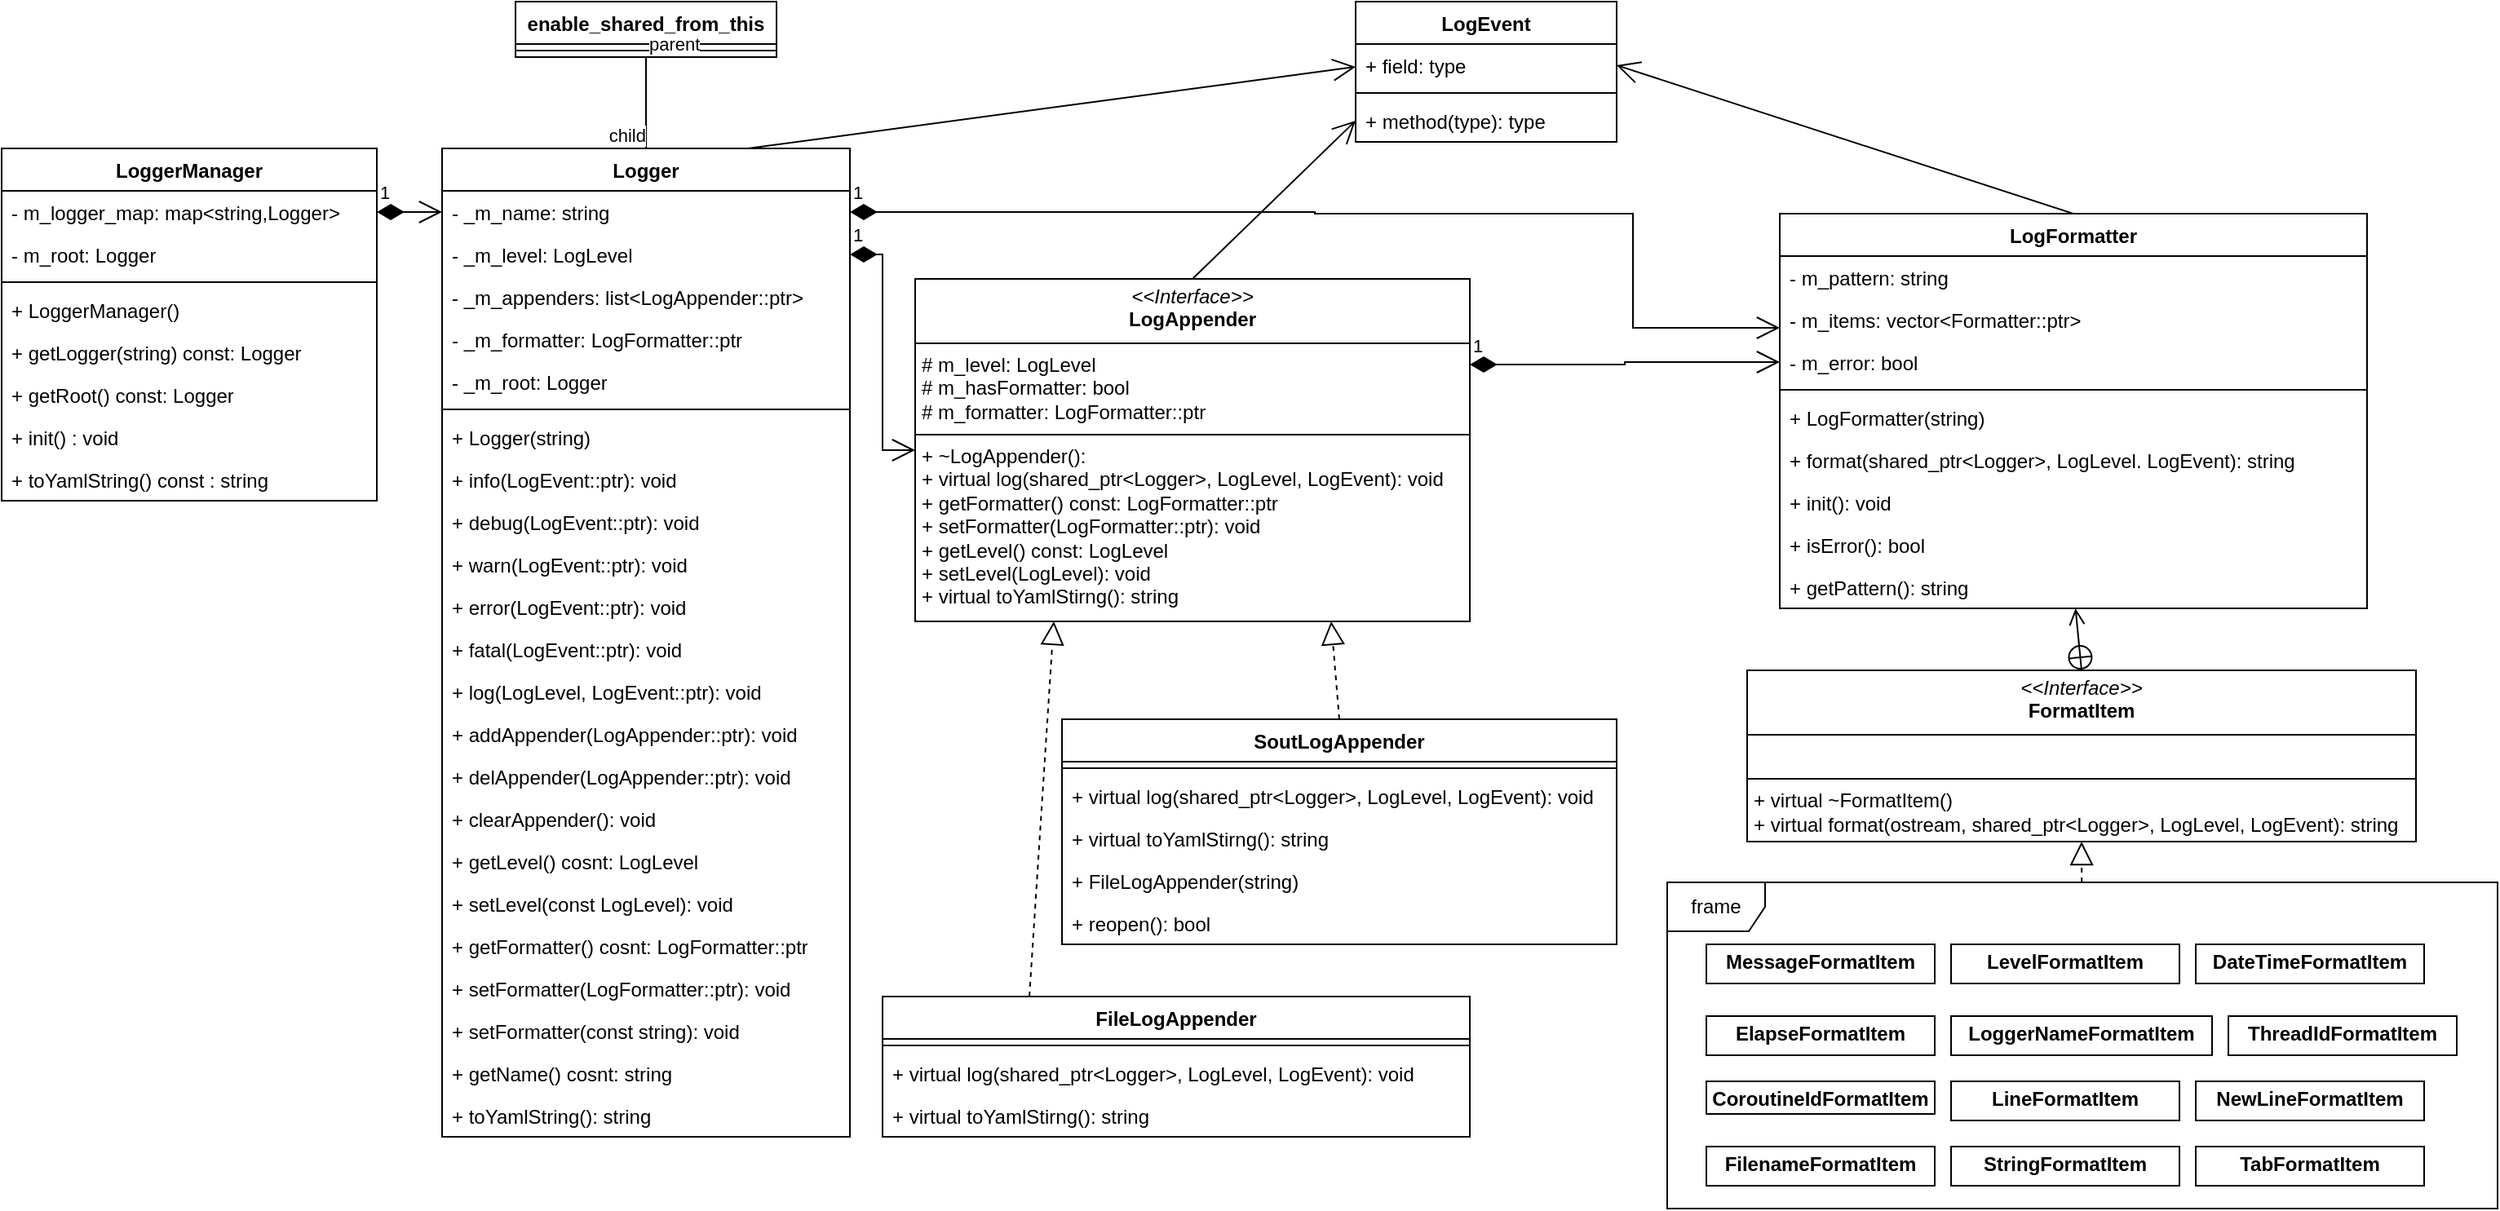 <mxfile version="28.0.6">
  <diagram name="第 1 页" id="QuHLUMBu1wwXewgLI71q">
    <mxGraphModel dx="1818" dy="2302" grid="1" gridSize="10" guides="1" tooltips="1" connect="1" arrows="1" fold="1" page="1" pageScale="1" pageWidth="827" pageHeight="1169" math="0" shadow="0">
      <root>
        <mxCell id="0" />
        <mxCell id="1" parent="0" />
        <mxCell id="FI6vv4m0nz-Lc1NFdJnR-1" value="LoggerManager" style="swimlane;fontStyle=1;align=center;verticalAlign=top;childLayout=stackLayout;horizontal=1;startSize=26;horizontalStack=0;resizeParent=1;resizeParentMax=0;resizeLast=0;collapsible=1;marginBottom=0;whiteSpace=wrap;html=1;" vertex="1" parent="1">
          <mxGeometry x="220" y="40" width="230" height="216" as="geometry" />
        </mxCell>
        <mxCell id="FI6vv4m0nz-Lc1NFdJnR-2" value="- m_logger_map: map&amp;lt;string,Logger&amp;gt;" style="text;strokeColor=none;fillColor=none;align=left;verticalAlign=top;spacingLeft=4;spacingRight=4;overflow=hidden;rotatable=0;points=[[0,0.5],[1,0.5]];portConstraint=eastwest;whiteSpace=wrap;html=1;" vertex="1" parent="FI6vv4m0nz-Lc1NFdJnR-1">
          <mxGeometry y="26" width="230" height="26" as="geometry" />
        </mxCell>
        <mxCell id="FI6vv4m0nz-Lc1NFdJnR-6" value="- m_root: Logger" style="text;strokeColor=none;fillColor=none;align=left;verticalAlign=top;spacingLeft=4;spacingRight=4;overflow=hidden;rotatable=0;points=[[0,0.5],[1,0.5]];portConstraint=eastwest;whiteSpace=wrap;html=1;" vertex="1" parent="FI6vv4m0nz-Lc1NFdJnR-1">
          <mxGeometry y="52" width="230" height="26" as="geometry" />
        </mxCell>
        <mxCell id="FI6vv4m0nz-Lc1NFdJnR-3" value="" style="line;strokeWidth=1;fillColor=none;align=left;verticalAlign=middle;spacingTop=-1;spacingLeft=3;spacingRight=3;rotatable=0;labelPosition=right;points=[];portConstraint=eastwest;strokeColor=inherit;" vertex="1" parent="FI6vv4m0nz-Lc1NFdJnR-1">
          <mxGeometry y="78" width="230" height="8" as="geometry" />
        </mxCell>
        <mxCell id="FI6vv4m0nz-Lc1NFdJnR-7" value="+ LoggerManager()" style="text;strokeColor=none;fillColor=none;align=left;verticalAlign=top;spacingLeft=4;spacingRight=4;overflow=hidden;rotatable=0;points=[[0,0.5],[1,0.5]];portConstraint=eastwest;whiteSpace=wrap;html=1;" vertex="1" parent="FI6vv4m0nz-Lc1NFdJnR-1">
          <mxGeometry y="86" width="230" height="26" as="geometry" />
        </mxCell>
        <mxCell id="FI6vv4m0nz-Lc1NFdJnR-8" value="+ getLogger(string) const: Logger" style="text;strokeColor=none;fillColor=none;align=left;verticalAlign=top;spacingLeft=4;spacingRight=4;overflow=hidden;rotatable=0;points=[[0,0.5],[1,0.5]];portConstraint=eastwest;whiteSpace=wrap;html=1;" vertex="1" parent="FI6vv4m0nz-Lc1NFdJnR-1">
          <mxGeometry y="112" width="230" height="26" as="geometry" />
        </mxCell>
        <mxCell id="FI6vv4m0nz-Lc1NFdJnR-9" value="+ getRoot() const: Logger" style="text;strokeColor=none;fillColor=none;align=left;verticalAlign=top;spacingLeft=4;spacingRight=4;overflow=hidden;rotatable=0;points=[[0,0.5],[1,0.5]];portConstraint=eastwest;whiteSpace=wrap;html=1;" vertex="1" parent="FI6vv4m0nz-Lc1NFdJnR-1">
          <mxGeometry y="138" width="230" height="26" as="geometry" />
        </mxCell>
        <mxCell id="FI6vv4m0nz-Lc1NFdJnR-10" value="+ init() : void" style="text;strokeColor=none;fillColor=none;align=left;verticalAlign=top;spacingLeft=4;spacingRight=4;overflow=hidden;rotatable=0;points=[[0,0.5],[1,0.5]];portConstraint=eastwest;whiteSpace=wrap;html=1;" vertex="1" parent="FI6vv4m0nz-Lc1NFdJnR-1">
          <mxGeometry y="164" width="230" height="26" as="geometry" />
        </mxCell>
        <mxCell id="FI6vv4m0nz-Lc1NFdJnR-4" value="+ toYamlString() const : string" style="text;strokeColor=none;fillColor=none;align=left;verticalAlign=top;spacingLeft=4;spacingRight=4;overflow=hidden;rotatable=0;points=[[0,0.5],[1,0.5]];portConstraint=eastwest;whiteSpace=wrap;html=1;" vertex="1" parent="FI6vv4m0nz-Lc1NFdJnR-1">
          <mxGeometry y="190" width="230" height="26" as="geometry" />
        </mxCell>
        <mxCell id="FI6vv4m0nz-Lc1NFdJnR-11" value="Logger" style="swimlane;fontStyle=1;align=center;verticalAlign=top;childLayout=stackLayout;horizontal=1;startSize=26;horizontalStack=0;resizeParent=1;resizeParentMax=0;resizeLast=0;collapsible=1;marginBottom=0;whiteSpace=wrap;html=1;" vertex="1" parent="1">
          <mxGeometry x="490" y="40" width="250" height="606" as="geometry" />
        </mxCell>
        <mxCell id="FI6vv4m0nz-Lc1NFdJnR-12" value="- _m_name: string" style="text;strokeColor=none;fillColor=none;align=left;verticalAlign=top;spacingLeft=4;spacingRight=4;overflow=hidden;rotatable=0;points=[[0,0.5],[1,0.5]];portConstraint=eastwest;whiteSpace=wrap;html=1;" vertex="1" parent="FI6vv4m0nz-Lc1NFdJnR-11">
          <mxGeometry y="26" width="250" height="26" as="geometry" />
        </mxCell>
        <mxCell id="FI6vv4m0nz-Lc1NFdJnR-39" value="- _m_level: LogLevel" style="text;strokeColor=none;fillColor=none;align=left;verticalAlign=top;spacingLeft=4;spacingRight=4;overflow=hidden;rotatable=0;points=[[0,0.5],[1,0.5]];portConstraint=eastwest;whiteSpace=wrap;html=1;" vertex="1" parent="FI6vv4m0nz-Lc1NFdJnR-11">
          <mxGeometry y="52" width="250" height="26" as="geometry" />
        </mxCell>
        <mxCell id="FI6vv4m0nz-Lc1NFdJnR-40" value="- _m_appenders: list&amp;lt;LogAppender::ptr&amp;gt;" style="text;strokeColor=none;fillColor=none;align=left;verticalAlign=top;spacingLeft=4;spacingRight=4;overflow=hidden;rotatable=0;points=[[0,0.5],[1,0.5]];portConstraint=eastwest;whiteSpace=wrap;html=1;" vertex="1" parent="FI6vv4m0nz-Lc1NFdJnR-11">
          <mxGeometry y="78" width="250" height="26" as="geometry" />
        </mxCell>
        <mxCell id="FI6vv4m0nz-Lc1NFdJnR-41" value="- _m_formatter: LogFormatter::ptr" style="text;strokeColor=none;fillColor=none;align=left;verticalAlign=top;spacingLeft=4;spacingRight=4;overflow=hidden;rotatable=0;points=[[0,0.5],[1,0.5]];portConstraint=eastwest;whiteSpace=wrap;html=1;" vertex="1" parent="FI6vv4m0nz-Lc1NFdJnR-11">
          <mxGeometry y="104" width="250" height="26" as="geometry" />
        </mxCell>
        <mxCell id="FI6vv4m0nz-Lc1NFdJnR-42" value="- _m_root: Logger" style="text;strokeColor=none;fillColor=none;align=left;verticalAlign=top;spacingLeft=4;spacingRight=4;overflow=hidden;rotatable=0;points=[[0,0.5],[1,0.5]];portConstraint=eastwest;whiteSpace=wrap;html=1;" vertex="1" parent="FI6vv4m0nz-Lc1NFdJnR-11">
          <mxGeometry y="130" width="250" height="26" as="geometry" />
        </mxCell>
        <mxCell id="FI6vv4m0nz-Lc1NFdJnR-13" value="" style="line;strokeWidth=1;fillColor=none;align=left;verticalAlign=middle;spacingTop=-1;spacingLeft=3;spacingRight=3;rotatable=0;labelPosition=right;points=[];portConstraint=eastwest;strokeColor=inherit;" vertex="1" parent="FI6vv4m0nz-Lc1NFdJnR-11">
          <mxGeometry y="156" width="250" height="8" as="geometry" />
        </mxCell>
        <mxCell id="FI6vv4m0nz-Lc1NFdJnR-14" value="+ Logger(string)" style="text;strokeColor=none;fillColor=none;align=left;verticalAlign=top;spacingLeft=4;spacingRight=4;overflow=hidden;rotatable=0;points=[[0,0.5],[1,0.5]];portConstraint=eastwest;whiteSpace=wrap;html=1;" vertex="1" parent="FI6vv4m0nz-Lc1NFdJnR-11">
          <mxGeometry y="164" width="250" height="26" as="geometry" />
        </mxCell>
        <mxCell id="FI6vv4m0nz-Lc1NFdJnR-45" value="+ info(LogEvent::ptr): void" style="text;strokeColor=none;fillColor=none;align=left;verticalAlign=top;spacingLeft=4;spacingRight=4;overflow=hidden;rotatable=0;points=[[0,0.5],[1,0.5]];portConstraint=eastwest;whiteSpace=wrap;html=1;" vertex="1" parent="FI6vv4m0nz-Lc1NFdJnR-11">
          <mxGeometry y="190" width="250" height="26" as="geometry" />
        </mxCell>
        <mxCell id="FI6vv4m0nz-Lc1NFdJnR-46" value="+ debug(LogEvent::ptr): void" style="text;strokeColor=none;fillColor=none;align=left;verticalAlign=top;spacingLeft=4;spacingRight=4;overflow=hidden;rotatable=0;points=[[0,0.5],[1,0.5]];portConstraint=eastwest;whiteSpace=wrap;html=1;" vertex="1" parent="FI6vv4m0nz-Lc1NFdJnR-11">
          <mxGeometry y="216" width="250" height="26" as="geometry" />
        </mxCell>
        <mxCell id="FI6vv4m0nz-Lc1NFdJnR-47" value="+ warn(LogEvent::ptr): void" style="text;strokeColor=none;fillColor=none;align=left;verticalAlign=top;spacingLeft=4;spacingRight=4;overflow=hidden;rotatable=0;points=[[0,0.5],[1,0.5]];portConstraint=eastwest;whiteSpace=wrap;html=1;" vertex="1" parent="FI6vv4m0nz-Lc1NFdJnR-11">
          <mxGeometry y="242" width="250" height="26" as="geometry" />
        </mxCell>
        <mxCell id="FI6vv4m0nz-Lc1NFdJnR-48" value="+ error(LogEvent::ptr): void" style="text;strokeColor=none;fillColor=none;align=left;verticalAlign=top;spacingLeft=4;spacingRight=4;overflow=hidden;rotatable=0;points=[[0,0.5],[1,0.5]];portConstraint=eastwest;whiteSpace=wrap;html=1;" vertex="1" parent="FI6vv4m0nz-Lc1NFdJnR-11">
          <mxGeometry y="268" width="250" height="26" as="geometry" />
        </mxCell>
        <mxCell id="FI6vv4m0nz-Lc1NFdJnR-49" value="+ fatal(LogEvent::ptr): void" style="text;strokeColor=none;fillColor=none;align=left;verticalAlign=top;spacingLeft=4;spacingRight=4;overflow=hidden;rotatable=0;points=[[0,0.5],[1,0.5]];portConstraint=eastwest;whiteSpace=wrap;html=1;" vertex="1" parent="FI6vv4m0nz-Lc1NFdJnR-11">
          <mxGeometry y="294" width="250" height="26" as="geometry" />
        </mxCell>
        <mxCell id="FI6vv4m0nz-Lc1NFdJnR-59" value="+ log(LogLevel, LogEvent::ptr): void" style="text;strokeColor=none;fillColor=none;align=left;verticalAlign=top;spacingLeft=4;spacingRight=4;overflow=hidden;rotatable=0;points=[[0,0.5],[1,0.5]];portConstraint=eastwest;whiteSpace=wrap;html=1;" vertex="1" parent="FI6vv4m0nz-Lc1NFdJnR-11">
          <mxGeometry y="320" width="250" height="26" as="geometry" />
        </mxCell>
        <mxCell id="FI6vv4m0nz-Lc1NFdJnR-50" value="+ addAppender(LogAppender::ptr): void" style="text;strokeColor=none;fillColor=none;align=left;verticalAlign=top;spacingLeft=4;spacingRight=4;overflow=hidden;rotatable=0;points=[[0,0.5],[1,0.5]];portConstraint=eastwest;whiteSpace=wrap;html=1;" vertex="1" parent="FI6vv4m0nz-Lc1NFdJnR-11">
          <mxGeometry y="346" width="250" height="26" as="geometry" />
        </mxCell>
        <mxCell id="FI6vv4m0nz-Lc1NFdJnR-51" value="+ delAppender(LogAppender::ptr): void" style="text;strokeColor=none;fillColor=none;align=left;verticalAlign=top;spacingLeft=4;spacingRight=4;overflow=hidden;rotatable=0;points=[[0,0.5],[1,0.5]];portConstraint=eastwest;whiteSpace=wrap;html=1;" vertex="1" parent="FI6vv4m0nz-Lc1NFdJnR-11">
          <mxGeometry y="372" width="250" height="26" as="geometry" />
        </mxCell>
        <mxCell id="FI6vv4m0nz-Lc1NFdJnR-52" value="+ clearAppender(): void" style="text;strokeColor=none;fillColor=none;align=left;verticalAlign=top;spacingLeft=4;spacingRight=4;overflow=hidden;rotatable=0;points=[[0,0.5],[1,0.5]];portConstraint=eastwest;whiteSpace=wrap;html=1;" vertex="1" parent="FI6vv4m0nz-Lc1NFdJnR-11">
          <mxGeometry y="398" width="250" height="26" as="geometry" />
        </mxCell>
        <mxCell id="FI6vv4m0nz-Lc1NFdJnR-53" value="+ getLevel() cosnt: LogLevel" style="text;strokeColor=none;fillColor=none;align=left;verticalAlign=top;spacingLeft=4;spacingRight=4;overflow=hidden;rotatable=0;points=[[0,0.5],[1,0.5]];portConstraint=eastwest;whiteSpace=wrap;html=1;" vertex="1" parent="FI6vv4m0nz-Lc1NFdJnR-11">
          <mxGeometry y="424" width="250" height="26" as="geometry" />
        </mxCell>
        <mxCell id="FI6vv4m0nz-Lc1NFdJnR-54" value="+ setLevel(const LogLevel): void" style="text;strokeColor=none;fillColor=none;align=left;verticalAlign=top;spacingLeft=4;spacingRight=4;overflow=hidden;rotatable=0;points=[[0,0.5],[1,0.5]];portConstraint=eastwest;whiteSpace=wrap;html=1;" vertex="1" parent="FI6vv4m0nz-Lc1NFdJnR-11">
          <mxGeometry y="450" width="250" height="26" as="geometry" />
        </mxCell>
        <mxCell id="FI6vv4m0nz-Lc1NFdJnR-55" value="+ getFormatter() cosnt: LogFormatter::ptr" style="text;strokeColor=none;fillColor=none;align=left;verticalAlign=top;spacingLeft=4;spacingRight=4;overflow=hidden;rotatable=0;points=[[0,0.5],[1,0.5]];portConstraint=eastwest;whiteSpace=wrap;html=1;" vertex="1" parent="FI6vv4m0nz-Lc1NFdJnR-11">
          <mxGeometry y="476" width="250" height="26" as="geometry" />
        </mxCell>
        <mxCell id="FI6vv4m0nz-Lc1NFdJnR-56" value="+ setFormatter(LogFormatter::ptr): void" style="text;strokeColor=none;fillColor=none;align=left;verticalAlign=top;spacingLeft=4;spacingRight=4;overflow=hidden;rotatable=0;points=[[0,0.5],[1,0.5]];portConstraint=eastwest;whiteSpace=wrap;html=1;" vertex="1" parent="FI6vv4m0nz-Lc1NFdJnR-11">
          <mxGeometry y="502" width="250" height="26" as="geometry" />
        </mxCell>
        <mxCell id="FI6vv4m0nz-Lc1NFdJnR-57" value="+ setFormatter(const string): void" style="text;strokeColor=none;fillColor=none;align=left;verticalAlign=top;spacingLeft=4;spacingRight=4;overflow=hidden;rotatable=0;points=[[0,0.5],[1,0.5]];portConstraint=eastwest;whiteSpace=wrap;html=1;" vertex="1" parent="FI6vv4m0nz-Lc1NFdJnR-11">
          <mxGeometry y="528" width="250" height="26" as="geometry" />
        </mxCell>
        <mxCell id="FI6vv4m0nz-Lc1NFdJnR-58" value="+ getName() cosnt: string" style="text;strokeColor=none;fillColor=none;align=left;verticalAlign=top;spacingLeft=4;spacingRight=4;overflow=hidden;rotatable=0;points=[[0,0.5],[1,0.5]];portConstraint=eastwest;whiteSpace=wrap;html=1;" vertex="1" parent="FI6vv4m0nz-Lc1NFdJnR-11">
          <mxGeometry y="554" width="250" height="26" as="geometry" />
        </mxCell>
        <mxCell id="FI6vv4m0nz-Lc1NFdJnR-60" value="+ toYamlString(): string" style="text;strokeColor=none;fillColor=none;align=left;verticalAlign=top;spacingLeft=4;spacingRight=4;overflow=hidden;rotatable=0;points=[[0,0.5],[1,0.5]];portConstraint=eastwest;whiteSpace=wrap;html=1;" vertex="1" parent="FI6vv4m0nz-Lc1NFdJnR-11">
          <mxGeometry y="580" width="250" height="26" as="geometry" />
        </mxCell>
        <mxCell id="FI6vv4m0nz-Lc1NFdJnR-24" value="LogFormatter" style="swimlane;fontStyle=1;align=center;verticalAlign=top;childLayout=stackLayout;horizontal=1;startSize=26;horizontalStack=0;resizeParent=1;resizeParentMax=0;resizeLast=0;collapsible=1;marginBottom=0;whiteSpace=wrap;html=1;" vertex="1" parent="1">
          <mxGeometry x="1310" y="80" width="360" height="242" as="geometry" />
        </mxCell>
        <mxCell id="FI6vv4m0nz-Lc1NFdJnR-25" value="- m_pattern: string" style="text;strokeColor=none;fillColor=none;align=left;verticalAlign=top;spacingLeft=4;spacingRight=4;overflow=hidden;rotatable=0;points=[[0,0.5],[1,0.5]];portConstraint=eastwest;whiteSpace=wrap;html=1;" vertex="1" parent="FI6vv4m0nz-Lc1NFdJnR-24">
          <mxGeometry y="26" width="360" height="26" as="geometry" />
        </mxCell>
        <mxCell id="FI6vv4m0nz-Lc1NFdJnR-116" value="- m_items: vector&amp;lt;Formatter::ptr&amp;gt;" style="text;strokeColor=none;fillColor=none;align=left;verticalAlign=top;spacingLeft=4;spacingRight=4;overflow=hidden;rotatable=0;points=[[0,0.5],[1,0.5]];portConstraint=eastwest;whiteSpace=wrap;html=1;" vertex="1" parent="FI6vv4m0nz-Lc1NFdJnR-24">
          <mxGeometry y="52" width="360" height="26" as="geometry" />
        </mxCell>
        <mxCell id="FI6vv4m0nz-Lc1NFdJnR-117" value="- m_error: bool" style="text;strokeColor=none;fillColor=none;align=left;verticalAlign=top;spacingLeft=4;spacingRight=4;overflow=hidden;rotatable=0;points=[[0,0.5],[1,0.5]];portConstraint=eastwest;whiteSpace=wrap;html=1;" vertex="1" parent="FI6vv4m0nz-Lc1NFdJnR-24">
          <mxGeometry y="78" width="360" height="26" as="geometry" />
        </mxCell>
        <mxCell id="FI6vv4m0nz-Lc1NFdJnR-26" value="" style="line;strokeWidth=1;fillColor=none;align=left;verticalAlign=middle;spacingTop=-1;spacingLeft=3;spacingRight=3;rotatable=0;labelPosition=right;points=[];portConstraint=eastwest;strokeColor=inherit;" vertex="1" parent="FI6vv4m0nz-Lc1NFdJnR-24">
          <mxGeometry y="104" width="360" height="8" as="geometry" />
        </mxCell>
        <mxCell id="FI6vv4m0nz-Lc1NFdJnR-27" value="+ LogFormatter(string)" style="text;strokeColor=none;fillColor=none;align=left;verticalAlign=top;spacingLeft=4;spacingRight=4;overflow=hidden;rotatable=0;points=[[0,0.5],[1,0.5]];portConstraint=eastwest;whiteSpace=wrap;html=1;" vertex="1" parent="FI6vv4m0nz-Lc1NFdJnR-24">
          <mxGeometry y="112" width="360" height="26" as="geometry" />
        </mxCell>
        <mxCell id="FI6vv4m0nz-Lc1NFdJnR-118" value="+ format(shared_ptr&amp;lt;Logger&amp;gt;, LogLevel. LogEvent): string" style="text;strokeColor=none;fillColor=none;align=left;verticalAlign=top;spacingLeft=4;spacingRight=4;overflow=hidden;rotatable=0;points=[[0,0.5],[1,0.5]];portConstraint=eastwest;whiteSpace=wrap;html=1;" vertex="1" parent="FI6vv4m0nz-Lc1NFdJnR-24">
          <mxGeometry y="138" width="360" height="26" as="geometry" />
        </mxCell>
        <mxCell id="FI6vv4m0nz-Lc1NFdJnR-119" value="+ init(): void" style="text;strokeColor=none;fillColor=none;align=left;verticalAlign=top;spacingLeft=4;spacingRight=4;overflow=hidden;rotatable=0;points=[[0,0.5],[1,0.5]];portConstraint=eastwest;whiteSpace=wrap;html=1;" vertex="1" parent="FI6vv4m0nz-Lc1NFdJnR-24">
          <mxGeometry y="164" width="360" height="26" as="geometry" />
        </mxCell>
        <mxCell id="FI6vv4m0nz-Lc1NFdJnR-120" value="+ isError(): bool" style="text;strokeColor=none;fillColor=none;align=left;verticalAlign=top;spacingLeft=4;spacingRight=4;overflow=hidden;rotatable=0;points=[[0,0.5],[1,0.5]];portConstraint=eastwest;whiteSpace=wrap;html=1;" vertex="1" parent="FI6vv4m0nz-Lc1NFdJnR-24">
          <mxGeometry y="190" width="360" height="26" as="geometry" />
        </mxCell>
        <mxCell id="FI6vv4m0nz-Lc1NFdJnR-121" value="+ getPattern(): string" style="text;strokeColor=none;fillColor=none;align=left;verticalAlign=top;spacingLeft=4;spacingRight=4;overflow=hidden;rotatable=0;points=[[0,0.5],[1,0.5]];portConstraint=eastwest;whiteSpace=wrap;html=1;" vertex="1" parent="FI6vv4m0nz-Lc1NFdJnR-24">
          <mxGeometry y="216" width="360" height="26" as="geometry" />
        </mxCell>
        <mxCell id="FI6vv4m0nz-Lc1NFdJnR-32" value="enable_shared_from_this" style="swimlane;fontStyle=1;align=center;verticalAlign=top;childLayout=stackLayout;horizontal=1;startSize=26;horizontalStack=0;resizeParent=1;resizeParentMax=0;resizeLast=0;collapsible=1;marginBottom=0;whiteSpace=wrap;html=1;" vertex="1" parent="1">
          <mxGeometry x="535" y="-50" width="160" height="34" as="geometry" />
        </mxCell>
        <mxCell id="FI6vv4m0nz-Lc1NFdJnR-34" value="" style="line;strokeWidth=1;fillColor=none;align=left;verticalAlign=middle;spacingTop=-1;spacingLeft=3;spacingRight=3;rotatable=0;labelPosition=right;points=[];portConstraint=eastwest;strokeColor=inherit;" vertex="1" parent="FI6vv4m0nz-Lc1NFdJnR-32">
          <mxGeometry y="26" width="160" height="8" as="geometry" />
        </mxCell>
        <mxCell id="FI6vv4m0nz-Lc1NFdJnR-36" value="" style="endArrow=none;html=1;edgeStyle=orthogonalEdgeStyle;rounded=0;entryX=0.5;entryY=0;entryDx=0;entryDy=0;exitX=0.5;exitY=1;exitDx=0;exitDy=0;" edge="1" parent="1" source="FI6vv4m0nz-Lc1NFdJnR-32" target="FI6vv4m0nz-Lc1NFdJnR-11">
          <mxGeometry relative="1" as="geometry">
            <mxPoint x="560" y="10" as="sourcePoint" />
            <mxPoint x="720" y="10" as="targetPoint" />
          </mxGeometry>
        </mxCell>
        <mxCell id="FI6vv4m0nz-Lc1NFdJnR-37" value="parent" style="edgeLabel;resizable=0;html=1;align=left;verticalAlign=bottom;" connectable="0" vertex="1" parent="FI6vv4m0nz-Lc1NFdJnR-36">
          <mxGeometry x="-1" relative="1" as="geometry" />
        </mxCell>
        <mxCell id="FI6vv4m0nz-Lc1NFdJnR-38" value="child" style="edgeLabel;resizable=0;html=1;align=right;verticalAlign=bottom;" connectable="0" vertex="1" parent="FI6vv4m0nz-Lc1NFdJnR-36">
          <mxGeometry x="1" relative="1" as="geometry" />
        </mxCell>
        <mxCell id="FI6vv4m0nz-Lc1NFdJnR-61" value="&lt;p style=&quot;margin:0px;margin-top:4px;text-align:center;&quot;&gt;&lt;i&gt;&amp;lt;&amp;lt;Interface&amp;gt;&amp;gt;&lt;/i&gt;&lt;br&gt;&lt;b&gt;LogAppender&lt;/b&gt;&lt;/p&gt;&lt;hr size=&quot;1&quot; style=&quot;border-style:solid;&quot;&gt;&lt;p style=&quot;margin:0px;margin-left:4px;&quot;&gt;# m_level: LogLevel&lt;br&gt;# m_hasFormatter: bool&lt;/p&gt;&lt;p style=&quot;margin:0px;margin-left:4px;&quot;&gt;# m_formatter: LogFormatter::ptr&lt;/p&gt;&lt;hr size=&quot;1&quot; style=&quot;border-style:solid;&quot;&gt;&lt;p style=&quot;margin:0px;margin-left:4px;&quot;&gt;+ ~LogAppender():&amp;nbsp;&lt;br&gt;+ virtual log(shared_ptr&amp;lt;Logger&amp;gt;, LogLevel, LogEvent): void&lt;/p&gt;&lt;p style=&quot;margin:0px;margin-left:4px;&quot;&gt;+ getFormatter() const: LogFormatter::ptr&lt;/p&gt;&lt;p style=&quot;margin:0px;margin-left:4px;&quot;&gt;+ setFormatter(LogFormatter::ptr): void&lt;/p&gt;&lt;p style=&quot;margin:0px;margin-left:4px;&quot;&gt;+ getLevel() const: LogLevel&lt;/p&gt;&lt;p style=&quot;margin:0px;margin-left:4px;&quot;&gt;+ setLevel(LogLevel): void&lt;/p&gt;&lt;p style=&quot;margin:0px;margin-left:4px;&quot;&gt;+ virtual toYamlStirng(): string&lt;/p&gt;" style="verticalAlign=top;align=left;overflow=fill;html=1;whiteSpace=wrap;" vertex="1" parent="1">
          <mxGeometry x="780" y="120" width="340" height="210" as="geometry" />
        </mxCell>
        <mxCell id="FI6vv4m0nz-Lc1NFdJnR-65" value="&lt;p style=&quot;margin:0px;margin-top:4px;text-align:center;&quot;&gt;&lt;i&gt;&amp;lt;&amp;lt;Interface&amp;gt;&amp;gt;&lt;/i&gt;&lt;br&gt;&lt;b&gt;FormatItem&lt;/b&gt;&lt;/p&gt;&lt;hr size=&quot;1&quot; style=&quot;border-style:solid;&quot;&gt;&lt;p style=&quot;margin:0px;margin-left:4px;&quot;&gt;&lt;br&gt;&lt;/p&gt;&lt;hr size=&quot;1&quot; style=&quot;border-style:solid;&quot;&gt;&lt;p style=&quot;margin:0px;margin-left:4px;&quot;&gt;+ virtual ~FormatItem()&lt;br&gt;+ virtual format(ostream, shared_ptr&amp;lt;Logger&amp;gt;, LogLevel, LogEvent): string&lt;/p&gt;" style="verticalAlign=top;align=left;overflow=fill;html=1;whiteSpace=wrap;" vertex="1" parent="1">
          <mxGeometry x="1290" y="360" width="410" height="105" as="geometry" />
        </mxCell>
        <object label="" id="FI6vv4m0nz-Lc1NFdJnR-66">
          <mxCell style="endArrow=open;startArrow=circlePlus;endFill=0;startFill=0;endSize=8;html=1;rounded=0;exitX=0.5;exitY=0;exitDx=0;exitDy=0;" edge="1" parent="1" source="FI6vv4m0nz-Lc1NFdJnR-65" target="FI6vv4m0nz-Lc1NFdJnR-121">
            <mxGeometry width="160" relative="1" as="geometry">
              <mxPoint x="900" y="600" as="sourcePoint" />
              <mxPoint x="1060" y="600" as="targetPoint" />
            </mxGeometry>
          </mxCell>
        </object>
        <mxCell id="FI6vv4m0nz-Lc1NFdJnR-81" value="1" style="endArrow=open;html=1;endSize=12;startArrow=diamondThin;startSize=14;startFill=1;edgeStyle=orthogonalEdgeStyle;align=left;verticalAlign=bottom;rounded=0;entryX=0;entryY=0.5;entryDx=0;entryDy=0;exitX=1;exitY=0.5;exitDx=0;exitDy=0;" edge="1" parent="1" source="FI6vv4m0nz-Lc1NFdJnR-2" target="FI6vv4m0nz-Lc1NFdJnR-12">
          <mxGeometry x="-1" y="3" relative="1" as="geometry">
            <mxPoint x="410" y="90" as="sourcePoint" />
            <mxPoint x="570" y="90" as="targetPoint" />
          </mxGeometry>
        </mxCell>
        <mxCell id="FI6vv4m0nz-Lc1NFdJnR-82" value="1" style="endArrow=open;html=1;endSize=12;startArrow=diamondThin;startSize=14;startFill=1;edgeStyle=orthogonalEdgeStyle;align=left;verticalAlign=bottom;rounded=0;entryX=0;entryY=0.5;entryDx=0;entryDy=0;exitX=1;exitY=0.5;exitDx=0;exitDy=0;" edge="1" parent="1" source="FI6vv4m0nz-Lc1NFdJnR-39" target="FI6vv4m0nz-Lc1NFdJnR-61">
          <mxGeometry x="-1" y="3" relative="1" as="geometry">
            <mxPoint x="740" y="90" as="sourcePoint" />
            <mxPoint x="900" y="90" as="targetPoint" />
          </mxGeometry>
        </mxCell>
        <mxCell id="FI6vv4m0nz-Lc1NFdJnR-84" value="1" style="endArrow=open;html=1;endSize=12;startArrow=diamondThin;startSize=14;startFill=1;edgeStyle=orthogonalEdgeStyle;align=left;verticalAlign=bottom;rounded=0;exitX=1;exitY=0.25;exitDx=0;exitDy=0;entryX=0;entryY=0.5;entryDx=0;entryDy=0;" edge="1" parent="1" source="FI6vv4m0nz-Lc1NFdJnR-61" target="FI6vv4m0nz-Lc1NFdJnR-117">
          <mxGeometry x="-1" y="3" relative="1" as="geometry">
            <mxPoint x="910" y="190" as="sourcePoint" />
            <mxPoint x="1070" y="190" as="targetPoint" />
          </mxGeometry>
        </mxCell>
        <mxCell id="FI6vv4m0nz-Lc1NFdJnR-87" value="SoutLogAppender" style="swimlane;fontStyle=1;align=center;verticalAlign=top;childLayout=stackLayout;horizontal=1;startSize=26;horizontalStack=0;resizeParent=1;resizeParentMax=0;resizeLast=0;collapsible=1;marginBottom=0;whiteSpace=wrap;html=1;" vertex="1" parent="1">
          <mxGeometry x="870" y="390" width="340" height="138" as="geometry" />
        </mxCell>
        <mxCell id="FI6vv4m0nz-Lc1NFdJnR-89" value="" style="line;strokeWidth=1;fillColor=none;align=left;verticalAlign=middle;spacingTop=-1;spacingLeft=3;spacingRight=3;rotatable=0;labelPosition=right;points=[];portConstraint=eastwest;strokeColor=inherit;" vertex="1" parent="FI6vv4m0nz-Lc1NFdJnR-87">
          <mxGeometry y="26" width="340" height="8" as="geometry" />
        </mxCell>
        <mxCell id="FI6vv4m0nz-Lc1NFdJnR-90" value="+ virtual log(shared_ptr&amp;lt;Logger&amp;gt;, LogLevel, LogEvent): void" style="text;strokeColor=none;fillColor=none;align=left;verticalAlign=top;spacingLeft=4;spacingRight=4;overflow=hidden;rotatable=0;points=[[0,0.5],[1,0.5]];portConstraint=eastwest;whiteSpace=wrap;html=1;" vertex="1" parent="FI6vv4m0nz-Lc1NFdJnR-87">
          <mxGeometry y="34" width="340" height="26" as="geometry" />
        </mxCell>
        <mxCell id="FI6vv4m0nz-Lc1NFdJnR-112" value="+ virtual toYamlStirng(): string" style="text;strokeColor=none;fillColor=none;align=left;verticalAlign=top;spacingLeft=4;spacingRight=4;overflow=hidden;rotatable=0;points=[[0,0.5],[1,0.5]];portConstraint=eastwest;whiteSpace=wrap;html=1;" vertex="1" parent="FI6vv4m0nz-Lc1NFdJnR-87">
          <mxGeometry y="60" width="340" height="26" as="geometry" />
        </mxCell>
        <mxCell id="FI6vv4m0nz-Lc1NFdJnR-114" value="+ FileLogAppender(string)" style="text;strokeColor=none;fillColor=none;align=left;verticalAlign=top;spacingLeft=4;spacingRight=4;overflow=hidden;rotatable=0;points=[[0,0.5],[1,0.5]];portConstraint=eastwest;whiteSpace=wrap;html=1;" vertex="1" parent="FI6vv4m0nz-Lc1NFdJnR-87">
          <mxGeometry y="86" width="340" height="26" as="geometry" />
        </mxCell>
        <mxCell id="FI6vv4m0nz-Lc1NFdJnR-115" value="+ reopen(): bool" style="text;strokeColor=none;fillColor=none;align=left;verticalAlign=top;spacingLeft=4;spacingRight=4;overflow=hidden;rotatable=0;points=[[0,0.5],[1,0.5]];portConstraint=eastwest;whiteSpace=wrap;html=1;" vertex="1" parent="FI6vv4m0nz-Lc1NFdJnR-87">
          <mxGeometry y="112" width="340" height="26" as="geometry" />
        </mxCell>
        <mxCell id="FI6vv4m0nz-Lc1NFdJnR-91" value="FileLogAppender" style="swimlane;fontStyle=1;align=center;verticalAlign=top;childLayout=stackLayout;horizontal=1;startSize=26;horizontalStack=0;resizeParent=1;resizeParentMax=0;resizeLast=0;collapsible=1;marginBottom=0;whiteSpace=wrap;html=1;" vertex="1" parent="1">
          <mxGeometry x="760" y="560" width="360" height="86" as="geometry" />
        </mxCell>
        <mxCell id="FI6vv4m0nz-Lc1NFdJnR-93" value="" style="line;strokeWidth=1;fillColor=none;align=left;verticalAlign=middle;spacingTop=-1;spacingLeft=3;spacingRight=3;rotatable=0;labelPosition=right;points=[];portConstraint=eastwest;strokeColor=inherit;" vertex="1" parent="FI6vv4m0nz-Lc1NFdJnR-91">
          <mxGeometry y="26" width="360" height="8" as="geometry" />
        </mxCell>
        <mxCell id="FI6vv4m0nz-Lc1NFdJnR-94" value="+ virtual log(shared_ptr&amp;lt;Logger&amp;gt;, LogLevel, LogEvent): void" style="text;strokeColor=none;fillColor=none;align=left;verticalAlign=top;spacingLeft=4;spacingRight=4;overflow=hidden;rotatable=0;points=[[0,0.5],[1,0.5]];portConstraint=eastwest;whiteSpace=wrap;html=1;" vertex="1" parent="FI6vv4m0nz-Lc1NFdJnR-91">
          <mxGeometry y="34" width="360" height="26" as="geometry" />
        </mxCell>
        <mxCell id="FI6vv4m0nz-Lc1NFdJnR-111" value="+ virtual toYamlStirng(): string" style="text;strokeColor=none;fillColor=none;align=left;verticalAlign=top;spacingLeft=4;spacingRight=4;overflow=hidden;rotatable=0;points=[[0,0.5],[1,0.5]];portConstraint=eastwest;whiteSpace=wrap;html=1;" vertex="1" parent="FI6vv4m0nz-Lc1NFdJnR-91">
          <mxGeometry y="60" width="360" height="26" as="geometry" />
        </mxCell>
        <mxCell id="FI6vv4m0nz-Lc1NFdJnR-97" value="" style="endArrow=block;dashed=1;endFill=0;endSize=12;html=1;rounded=0;entryX=0.75;entryY=1;entryDx=0;entryDy=0;exitX=0.5;exitY=0;exitDx=0;exitDy=0;" edge="1" parent="1" source="FI6vv4m0nz-Lc1NFdJnR-87" target="FI6vv4m0nz-Lc1NFdJnR-61">
          <mxGeometry width="160" relative="1" as="geometry">
            <mxPoint x="1050" y="100" as="sourcePoint" />
            <mxPoint x="1210" y="100" as="targetPoint" />
          </mxGeometry>
        </mxCell>
        <mxCell id="FI6vv4m0nz-Lc1NFdJnR-98" value="" style="endArrow=block;dashed=1;endFill=0;endSize=12;html=1;rounded=0;exitX=0.25;exitY=0;exitDx=0;exitDy=0;entryX=0.25;entryY=1;entryDx=0;entryDy=0;" edge="1" parent="1" source="FI6vv4m0nz-Lc1NFdJnR-91" target="FI6vv4m0nz-Lc1NFdJnR-61">
          <mxGeometry width="160" relative="1" as="geometry">
            <mxPoint x="1030" y="100" as="sourcePoint" />
            <mxPoint x="894" y="330" as="targetPoint" />
          </mxGeometry>
        </mxCell>
        <mxCell id="FI6vv4m0nz-Lc1NFdJnR-105" value="1" style="endArrow=open;html=1;endSize=12;startArrow=diamondThin;startSize=14;startFill=1;edgeStyle=orthogonalEdgeStyle;align=left;verticalAlign=bottom;rounded=0;exitX=1;exitY=0.5;exitDx=0;exitDy=0;" edge="1" parent="1" source="FI6vv4m0nz-Lc1NFdJnR-12">
          <mxGeometry x="-1" y="3" relative="1" as="geometry">
            <mxPoint x="800" y="67" as="sourcePoint" />
            <mxPoint x="1310" y="150" as="targetPoint" />
            <Array as="points">
              <mxPoint x="1025" y="79" />
              <mxPoint x="1220" y="80" />
              <mxPoint x="1220" y="150" />
            </Array>
          </mxGeometry>
        </mxCell>
        <mxCell id="FI6vv4m0nz-Lc1NFdJnR-106" value="LogEvent" style="swimlane;fontStyle=1;align=center;verticalAlign=top;childLayout=stackLayout;horizontal=1;startSize=26;horizontalStack=0;resizeParent=1;resizeParentMax=0;resizeLast=0;collapsible=1;marginBottom=0;whiteSpace=wrap;html=1;" vertex="1" parent="1">
          <mxGeometry x="1050" y="-50" width="160" height="86" as="geometry" />
        </mxCell>
        <mxCell id="FI6vv4m0nz-Lc1NFdJnR-107" value="+ field: type" style="text;strokeColor=none;fillColor=none;align=left;verticalAlign=top;spacingLeft=4;spacingRight=4;overflow=hidden;rotatable=0;points=[[0,0.5],[1,0.5]];portConstraint=eastwest;whiteSpace=wrap;html=1;" vertex="1" parent="FI6vv4m0nz-Lc1NFdJnR-106">
          <mxGeometry y="26" width="160" height="26" as="geometry" />
        </mxCell>
        <mxCell id="FI6vv4m0nz-Lc1NFdJnR-108" value="" style="line;strokeWidth=1;fillColor=none;align=left;verticalAlign=middle;spacingTop=-1;spacingLeft=3;spacingRight=3;rotatable=0;labelPosition=right;points=[];portConstraint=eastwest;strokeColor=inherit;" vertex="1" parent="FI6vv4m0nz-Lc1NFdJnR-106">
          <mxGeometry y="52" width="160" height="8" as="geometry" />
        </mxCell>
        <mxCell id="FI6vv4m0nz-Lc1NFdJnR-109" value="+ method(type): type" style="text;strokeColor=none;fillColor=none;align=left;verticalAlign=top;spacingLeft=4;spacingRight=4;overflow=hidden;rotatable=0;points=[[0,0.5],[1,0.5]];portConstraint=eastwest;whiteSpace=wrap;html=1;" vertex="1" parent="FI6vv4m0nz-Lc1NFdJnR-106">
          <mxGeometry y="60" width="160" height="26" as="geometry" />
        </mxCell>
        <mxCell id="FI6vv4m0nz-Lc1NFdJnR-128" value="" style="endArrow=open;endFill=1;endSize=12;html=1;rounded=0;exitX=0.5;exitY=0;exitDx=0;exitDy=0;entryX=0;entryY=0.5;entryDx=0;entryDy=0;" edge="1" parent="1" source="FI6vv4m0nz-Lc1NFdJnR-61" target="FI6vv4m0nz-Lc1NFdJnR-109">
          <mxGeometry width="160" relative="1" as="geometry">
            <mxPoint x="1330" y="40" as="sourcePoint" />
            <mxPoint x="1490" y="40" as="targetPoint" />
          </mxGeometry>
        </mxCell>
        <mxCell id="FI6vv4m0nz-Lc1NFdJnR-129" value="" style="endArrow=open;endFill=1;endSize=12;html=1;rounded=0;exitX=0.5;exitY=0;exitDx=0;exitDy=0;entryX=1;entryY=0.5;entryDx=0;entryDy=0;" edge="1" parent="1" source="FI6vv4m0nz-Lc1NFdJnR-24" target="FI6vv4m0nz-Lc1NFdJnR-107">
          <mxGeometry width="160" relative="1" as="geometry">
            <mxPoint x="1400" y="20" as="sourcePoint" />
            <mxPoint x="1560" y="20" as="targetPoint" />
          </mxGeometry>
        </mxCell>
        <mxCell id="FI6vv4m0nz-Lc1NFdJnR-130" value="" style="endArrow=open;endFill=1;endSize=12;html=1;rounded=0;exitX=0.75;exitY=0;exitDx=0;exitDy=0;" edge="1" parent="1" source="FI6vv4m0nz-Lc1NFdJnR-11">
          <mxGeometry width="160" relative="1" as="geometry">
            <mxPoint x="780" y="20" as="sourcePoint" />
            <mxPoint x="1050" y="-10" as="targetPoint" />
          </mxGeometry>
        </mxCell>
        <mxCell id="FI6vv4m0nz-Lc1NFdJnR-131" value="&lt;p style=&quot;margin:0px;margin-top:4px;text-align:center;&quot;&gt;&lt;b&gt;MessageFormatItem&lt;/b&gt;&lt;/p&gt;" style="verticalAlign=top;align=left;overflow=fill;html=1;whiteSpace=wrap;" vertex="1" parent="1">
          <mxGeometry x="1265" y="528" width="140" height="24" as="geometry" />
        </mxCell>
        <mxCell id="FI6vv4m0nz-Lc1NFdJnR-132" value="&lt;p style=&quot;margin:0px;margin-top:4px;text-align:center;&quot;&gt;&lt;b&gt;LevelFormatItem&lt;/b&gt;&lt;/p&gt;" style="verticalAlign=top;align=left;overflow=fill;html=1;whiteSpace=wrap;" vertex="1" parent="1">
          <mxGeometry x="1415" y="528" width="140" height="24" as="geometry" />
        </mxCell>
        <mxCell id="FI6vv4m0nz-Lc1NFdJnR-133" value="&lt;p style=&quot;margin:0px;margin-top:4px;text-align:center;&quot;&gt;&lt;b&gt;DateTimeFormatItem&lt;/b&gt;&lt;/p&gt;" style="verticalAlign=top;align=left;overflow=fill;html=1;whiteSpace=wrap;" vertex="1" parent="1">
          <mxGeometry x="1565" y="528" width="140" height="24" as="geometry" />
        </mxCell>
        <mxCell id="FI6vv4m0nz-Lc1NFdJnR-134" value="&lt;p style=&quot;margin:0px;margin-top:4px;text-align:center;&quot;&gt;&lt;b&gt;ElapseFormatItem&lt;/b&gt;&lt;/p&gt;" style="verticalAlign=top;align=left;overflow=fill;html=1;whiteSpace=wrap;" vertex="1" parent="1">
          <mxGeometry x="1265" y="572" width="140" height="24" as="geometry" />
        </mxCell>
        <mxCell id="FI6vv4m0nz-Lc1NFdJnR-135" value="&lt;p style=&quot;margin:0px;margin-top:4px;text-align:center;&quot;&gt;&lt;b&gt;LoggerNameFormatItem&lt;/b&gt;&lt;/p&gt;" style="verticalAlign=top;align=left;overflow=fill;html=1;whiteSpace=wrap;" vertex="1" parent="1">
          <mxGeometry x="1415" y="572" width="160" height="24" as="geometry" />
        </mxCell>
        <mxCell id="FI6vv4m0nz-Lc1NFdJnR-136" value="&lt;p style=&quot;margin:0px;margin-top:4px;text-align:center;&quot;&gt;&lt;b&gt;ThreadIdFormatItem&lt;/b&gt;&lt;/p&gt;" style="verticalAlign=top;align=left;overflow=fill;html=1;whiteSpace=wrap;" vertex="1" parent="1">
          <mxGeometry x="1585" y="572" width="140" height="24" as="geometry" />
        </mxCell>
        <mxCell id="FI6vv4m0nz-Lc1NFdJnR-137" value="&lt;p style=&quot;margin:0px;margin-top:4px;text-align:center;&quot;&gt;&lt;b&gt;CoroutineIdFormatItem&lt;/b&gt;&lt;/p&gt;" style="verticalAlign=top;align=left;overflow=fill;html=1;whiteSpace=wrap;" vertex="1" parent="1">
          <mxGeometry x="1265" y="612" width="140" height="20" as="geometry" />
        </mxCell>
        <mxCell id="FI6vv4m0nz-Lc1NFdJnR-138" value="&lt;p style=&quot;margin:0px;margin-top:4px;text-align:center;&quot;&gt;&lt;b&gt;LineFormatItem&lt;/b&gt;&lt;/p&gt;" style="verticalAlign=top;align=left;overflow=fill;html=1;whiteSpace=wrap;" vertex="1" parent="1">
          <mxGeometry x="1415" y="612" width="140" height="24" as="geometry" />
        </mxCell>
        <mxCell id="FI6vv4m0nz-Lc1NFdJnR-139" value="&lt;p style=&quot;margin:0px;margin-top:4px;text-align:center;&quot;&gt;&lt;b&gt;NewLineFormatItem&lt;/b&gt;&lt;/p&gt;" style="verticalAlign=top;align=left;overflow=fill;html=1;whiteSpace=wrap;" vertex="1" parent="1">
          <mxGeometry x="1565" y="612" width="140" height="24" as="geometry" />
        </mxCell>
        <mxCell id="FI6vv4m0nz-Lc1NFdJnR-140" value="&lt;p style=&quot;margin:0px;margin-top:4px;text-align:center;&quot;&gt;&lt;b&gt;FilenameFormatItem&lt;/b&gt;&lt;/p&gt;" style="verticalAlign=top;align=left;overflow=fill;html=1;whiteSpace=wrap;" vertex="1" parent="1">
          <mxGeometry x="1265" y="652" width="140" height="24" as="geometry" />
        </mxCell>
        <mxCell id="FI6vv4m0nz-Lc1NFdJnR-141" value="&lt;p style=&quot;margin:0px;margin-top:4px;text-align:center;&quot;&gt;&lt;b&gt;StringFormatItem&lt;/b&gt;&lt;/p&gt;" style="verticalAlign=top;align=left;overflow=fill;html=1;whiteSpace=wrap;" vertex="1" parent="1">
          <mxGeometry x="1415" y="652" width="140" height="24" as="geometry" />
        </mxCell>
        <mxCell id="FI6vv4m0nz-Lc1NFdJnR-142" value="&lt;p style=&quot;margin:0px;margin-top:4px;text-align:center;&quot;&gt;&lt;b&gt;TabFormatItem&lt;/b&gt;&lt;/p&gt;" style="verticalAlign=top;align=left;overflow=fill;html=1;whiteSpace=wrap;" vertex="1" parent="1">
          <mxGeometry x="1565" y="652" width="140" height="24" as="geometry" />
        </mxCell>
        <mxCell id="FI6vv4m0nz-Lc1NFdJnR-147" value="" style="endArrow=block;dashed=1;endFill=0;endSize=12;html=1;rounded=0;entryX=0.5;entryY=1;entryDx=0;entryDy=0;" edge="1" parent="1" source="FI6vv4m0nz-Lc1NFdJnR-148" target="FI6vv4m0nz-Lc1NFdJnR-65">
          <mxGeometry width="160" relative="1" as="geometry">
            <mxPoint x="1510" y="490" as="sourcePoint" />
            <mxPoint x="1885" y="556" as="targetPoint" />
          </mxGeometry>
        </mxCell>
        <mxCell id="FI6vv4m0nz-Lc1NFdJnR-148" value="frame" style="shape=umlFrame;whiteSpace=wrap;html=1;pointerEvents=0;" vertex="1" parent="1">
          <mxGeometry x="1241" y="490" width="509" height="200" as="geometry" />
        </mxCell>
      </root>
    </mxGraphModel>
  </diagram>
</mxfile>
